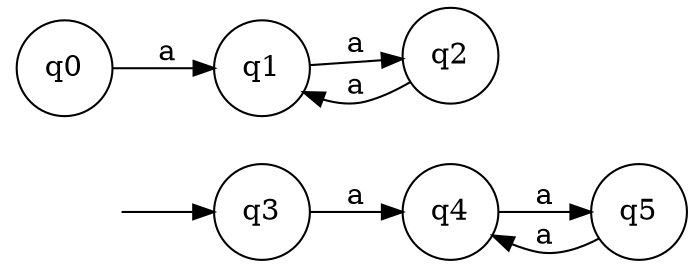digraph NFA {
rankdir=LR;
node [shape = none]; "";
node [shape = doublecircle]; 
node [shape = circle];
""->q3
q0->q1[label="a"];
q1->q2[label="a"];
q2->q1[label="a"];
q3->q4[label="a"];
q4->q5[label="a"];
q5->q4[label="a"];

}
